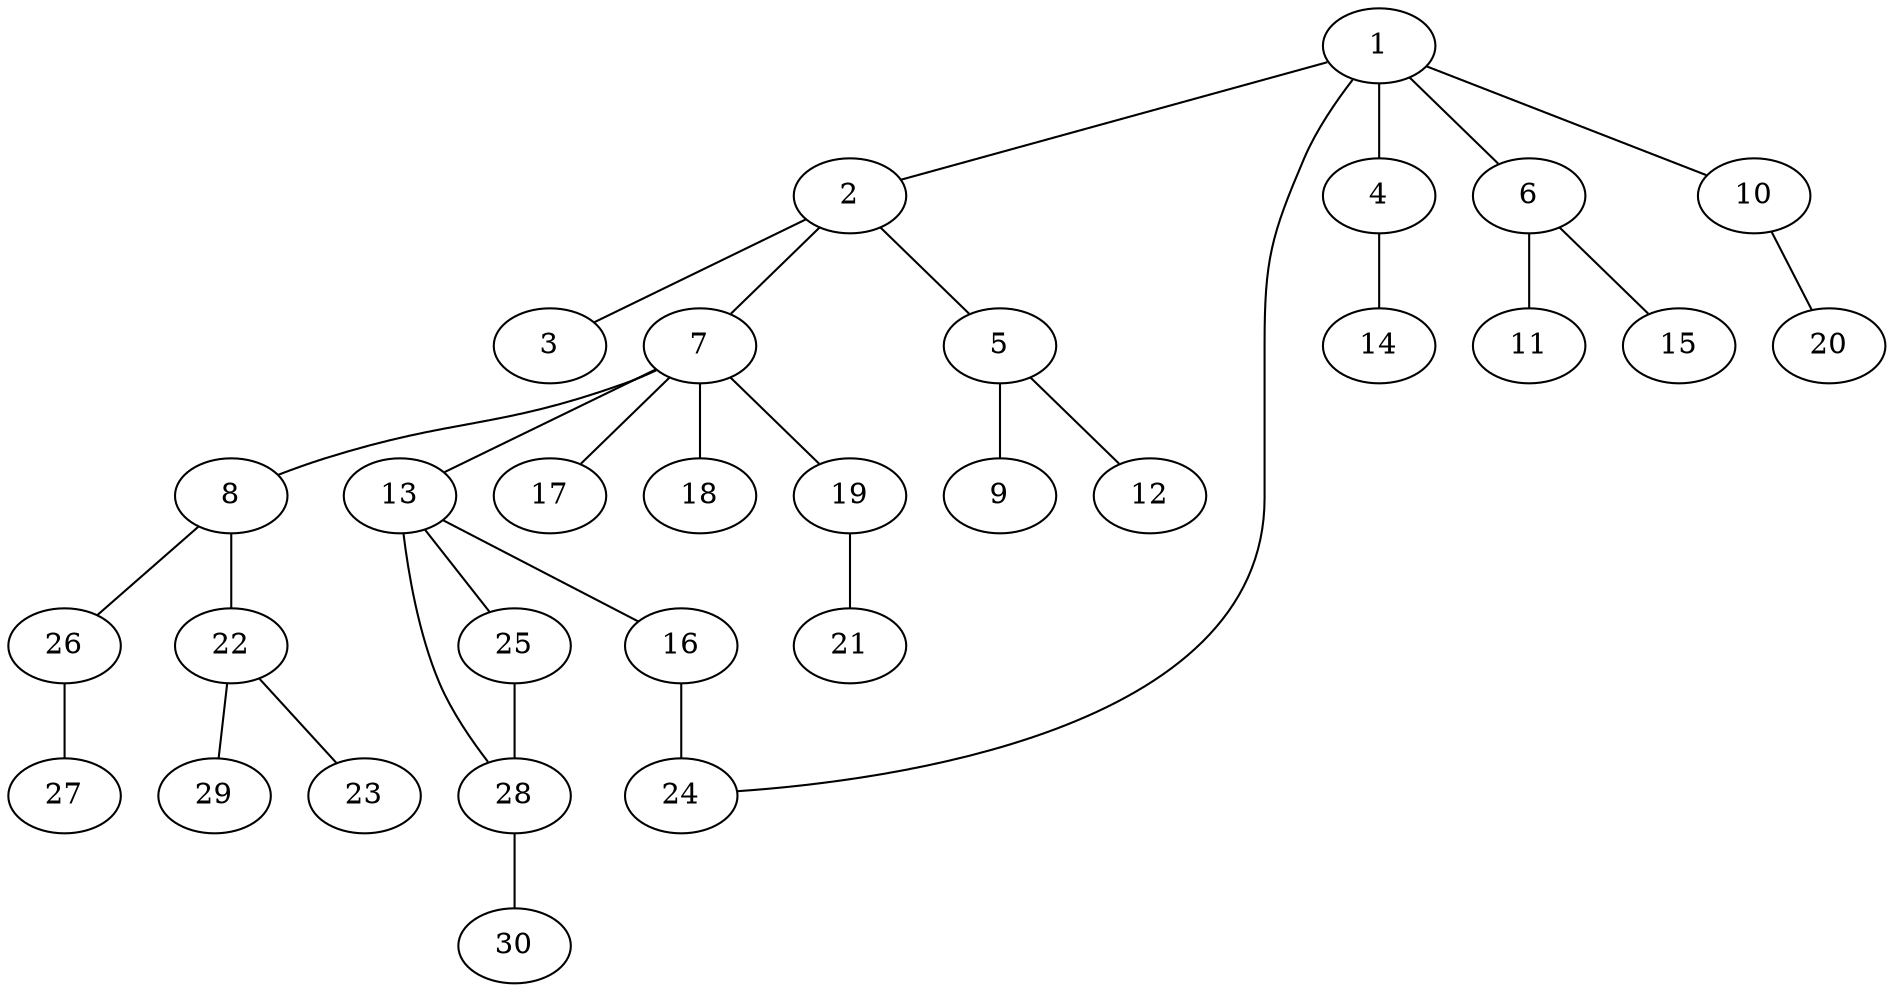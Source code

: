 graph graphname {1--2
1--4
1--6
1--10
1--24
2--3
2--5
2--7
4--14
5--9
5--12
6--11
6--15
7--8
7--13
7--17
7--18
7--19
8--22
8--26
10--20
13--16
13--25
13--28
16--24
19--21
22--23
22--29
25--28
26--27
28--30
}
